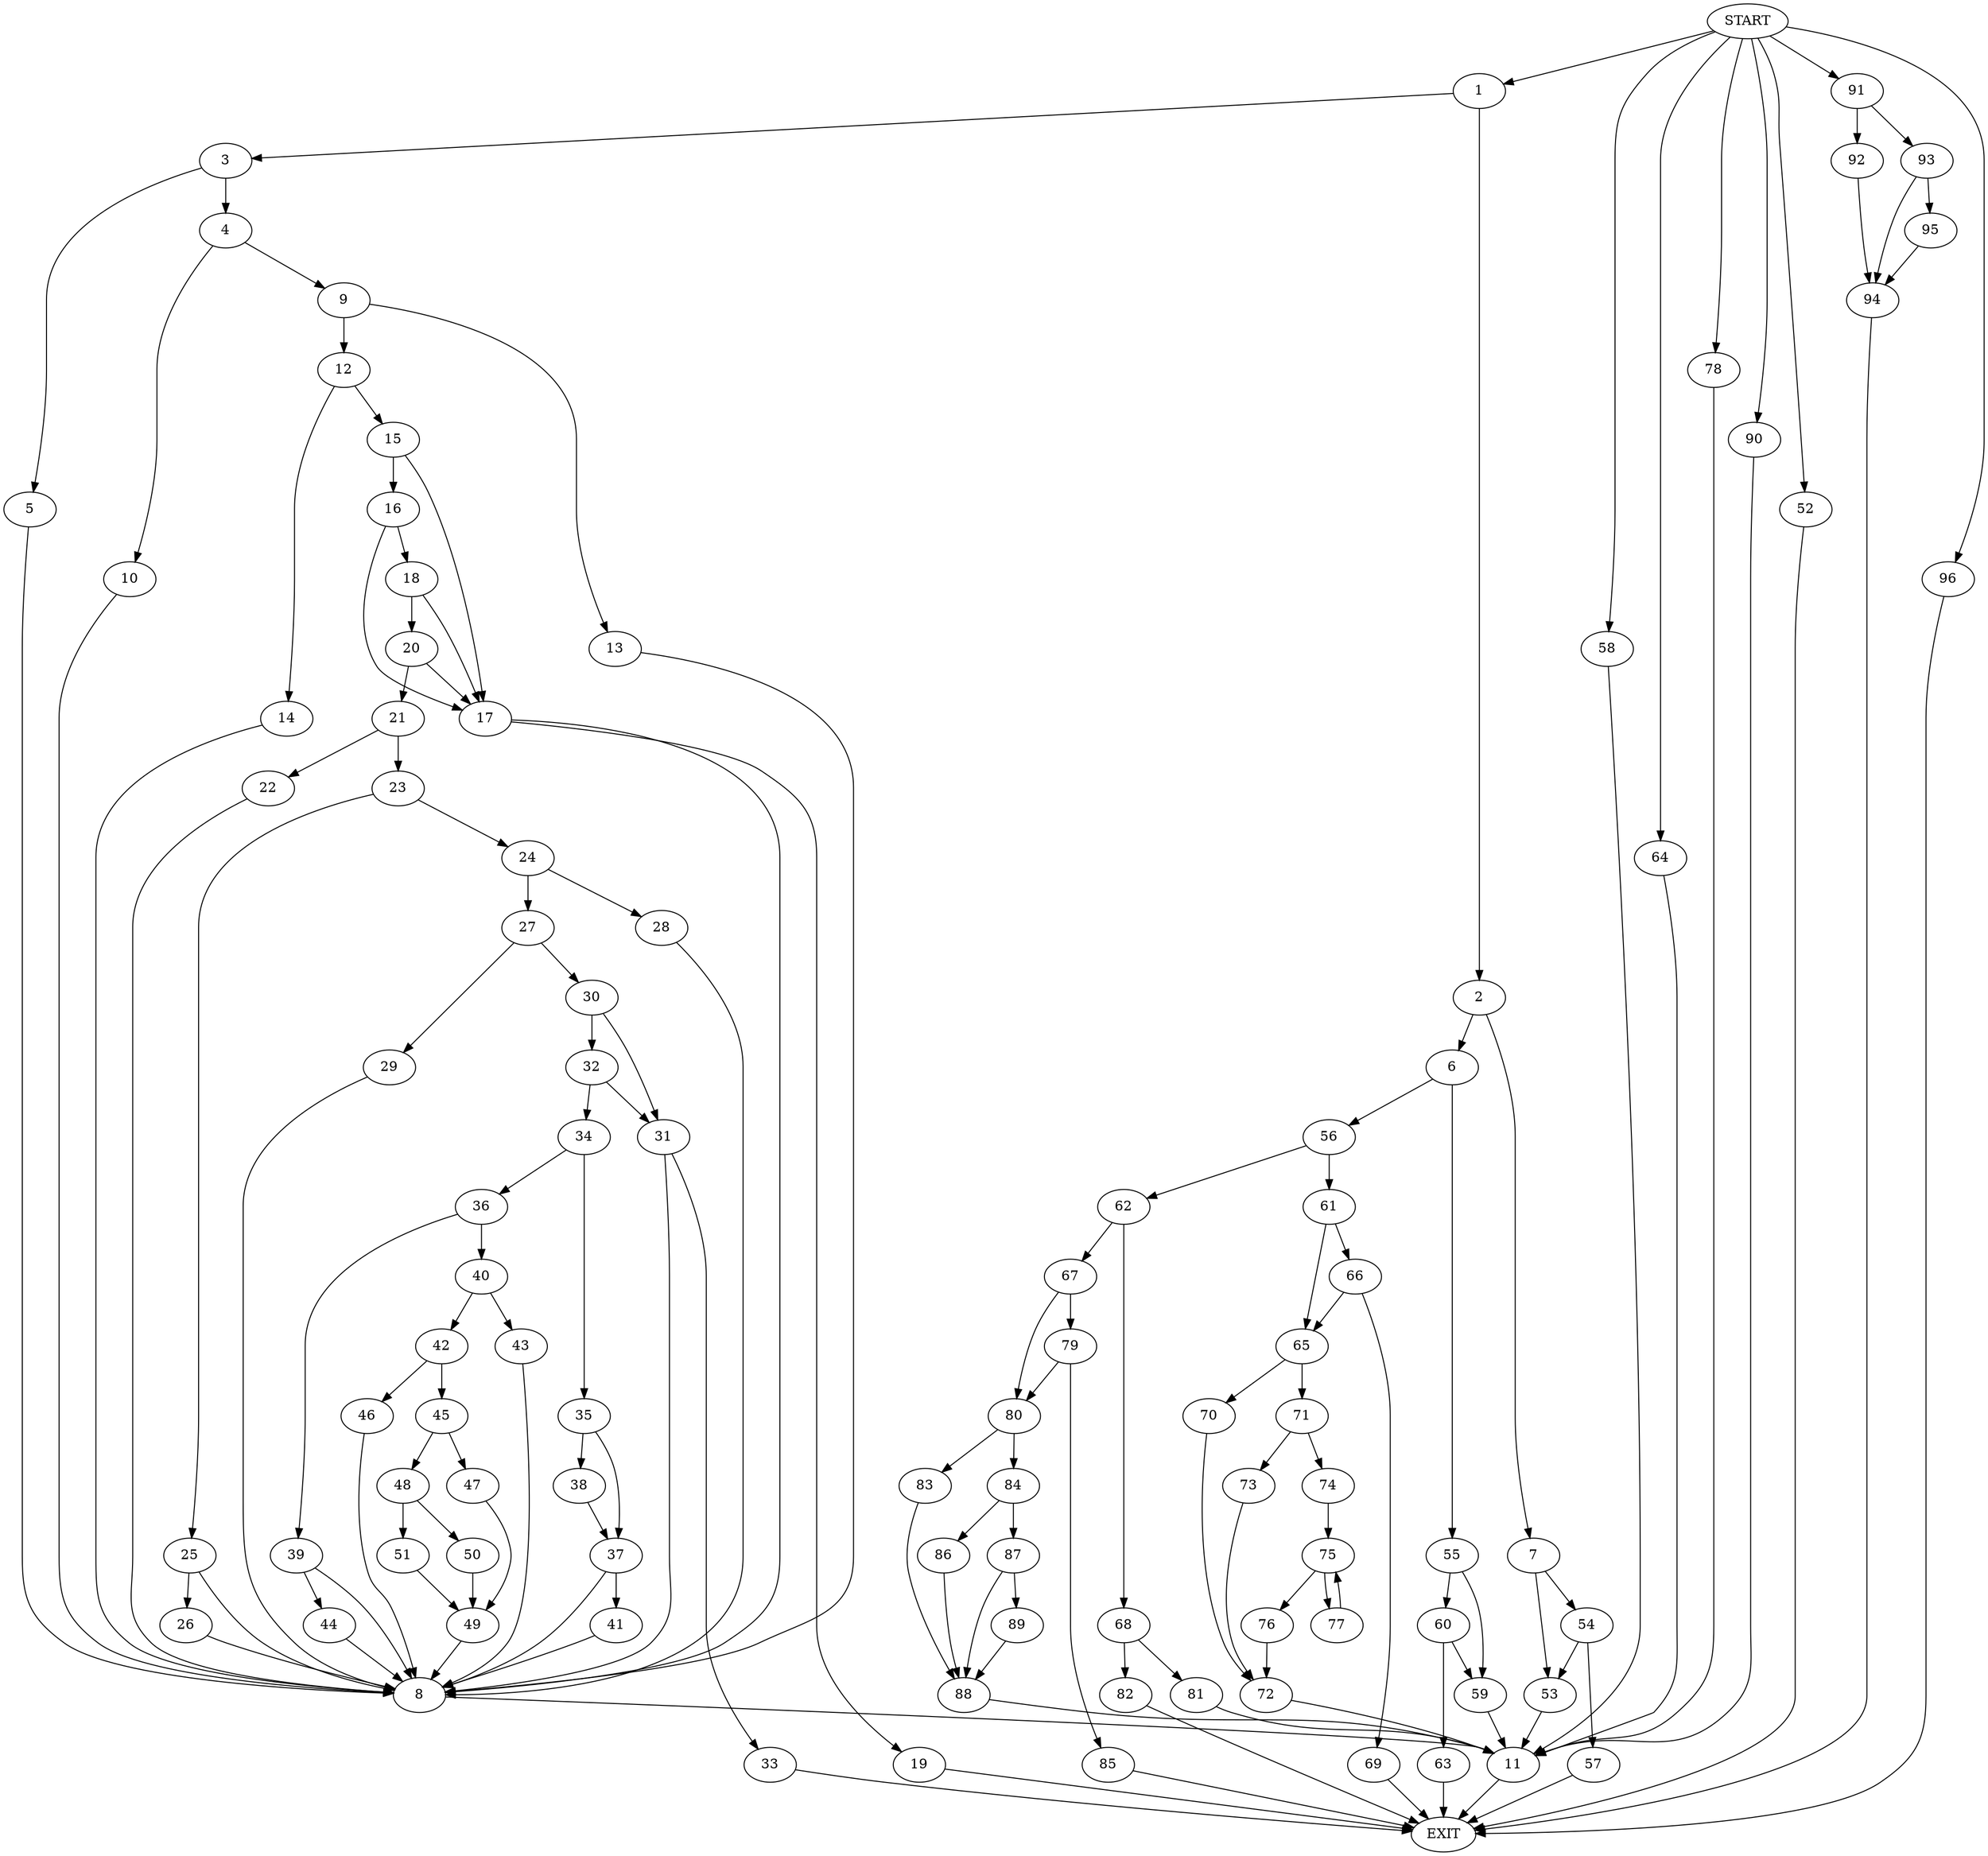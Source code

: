 digraph {
0 [label="START"]
97 [label="EXIT"]
0 -> 1
1 -> 2
1 -> 3
3 -> 4
3 -> 5
2 -> 6
2 -> 7
5 -> 8
4 -> 9
4 -> 10
8 -> 11
10 -> 8
9 -> 12
9 -> 13
12 -> 14
12 -> 15
13 -> 8
14 -> 8
15 -> 16
15 -> 17
16 -> 18
16 -> 17
17 -> 8
17 -> 19
18 -> 20
18 -> 17
20 -> 21
20 -> 17
21 -> 22
21 -> 23
19 -> 97
22 -> 8
23 -> 24
23 -> 25
25 -> 8
25 -> 26
24 -> 27
24 -> 28
26 -> 8
27 -> 29
27 -> 30
28 -> 8
30 -> 31
30 -> 32
29 -> 8
31 -> 8
31 -> 33
32 -> 34
32 -> 31
34 -> 35
34 -> 36
33 -> 97
35 -> 37
35 -> 38
36 -> 39
36 -> 40
37 -> 8
37 -> 41
38 -> 37
41 -> 8
40 -> 42
40 -> 43
39 -> 8
39 -> 44
44 -> 8
42 -> 45
42 -> 46
43 -> 8
46 -> 8
45 -> 47
45 -> 48
47 -> 49
48 -> 50
48 -> 51
49 -> 8
50 -> 49
51 -> 49
11 -> 97
0 -> 52
52 -> 97
7 -> 53
7 -> 54
6 -> 55
6 -> 56
54 -> 53
54 -> 57
53 -> 11
57 -> 97
0 -> 58
58 -> 11
55 -> 59
55 -> 60
56 -> 61
56 -> 62
60 -> 59
60 -> 63
59 -> 11
63 -> 97
0 -> 64
64 -> 11
61 -> 65
61 -> 66
62 -> 67
62 -> 68
66 -> 65
66 -> 69
65 -> 70
65 -> 71
69 -> 97
70 -> 72
71 -> 73
71 -> 74
72 -> 11
73 -> 72
74 -> 75
75 -> 76
75 -> 77
76 -> 72
77 -> 75
0 -> 78
78 -> 11
67 -> 79
67 -> 80
68 -> 81
68 -> 82
80 -> 83
80 -> 84
79 -> 85
79 -> 80
85 -> 97
84 -> 86
84 -> 87
83 -> 88
88 -> 11
86 -> 88
87 -> 89
87 -> 88
89 -> 88
0 -> 90
90 -> 11
81 -> 11
82 -> 97
0 -> 91
91 -> 92
91 -> 93
92 -> 94
93 -> 94
93 -> 95
94 -> 97
95 -> 94
0 -> 96
96 -> 97
}
